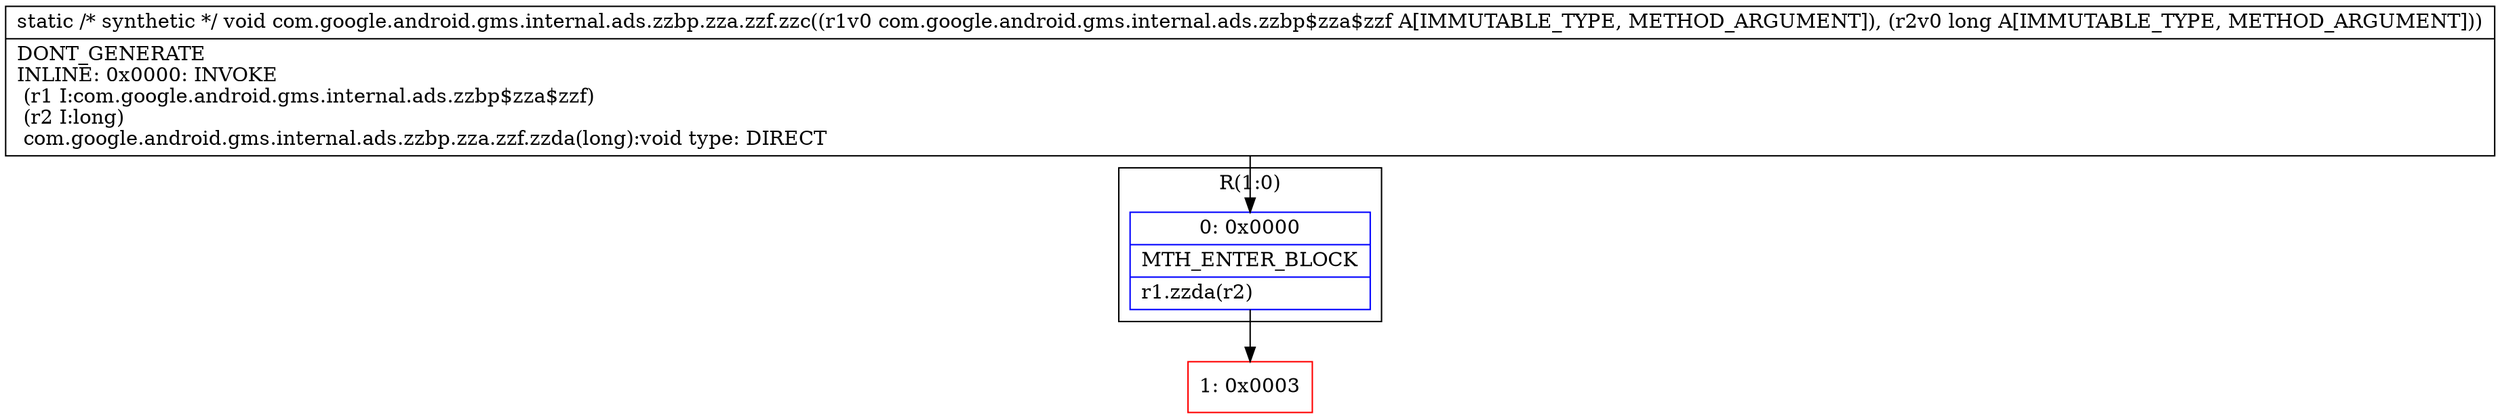digraph "CFG forcom.google.android.gms.internal.ads.zzbp.zza.zzf.zzc(Lcom\/google\/android\/gms\/internal\/ads\/zzbp$zza$zzf;J)V" {
subgraph cluster_Region_1598974870 {
label = "R(1:0)";
node [shape=record,color=blue];
Node_0 [shape=record,label="{0\:\ 0x0000|MTH_ENTER_BLOCK\l|r1.zzda(r2)\l}"];
}
Node_1 [shape=record,color=red,label="{1\:\ 0x0003}"];
MethodNode[shape=record,label="{static \/* synthetic *\/ void com.google.android.gms.internal.ads.zzbp.zza.zzf.zzc((r1v0 com.google.android.gms.internal.ads.zzbp$zza$zzf A[IMMUTABLE_TYPE, METHOD_ARGUMENT]), (r2v0 long A[IMMUTABLE_TYPE, METHOD_ARGUMENT]))  | DONT_GENERATE\lINLINE: 0x0000: INVOKE  \l  (r1 I:com.google.android.gms.internal.ads.zzbp$zza$zzf)\l  (r2 I:long)\l com.google.android.gms.internal.ads.zzbp.zza.zzf.zzda(long):void type: DIRECT\l}"];
MethodNode -> Node_0;
Node_0 -> Node_1;
}

